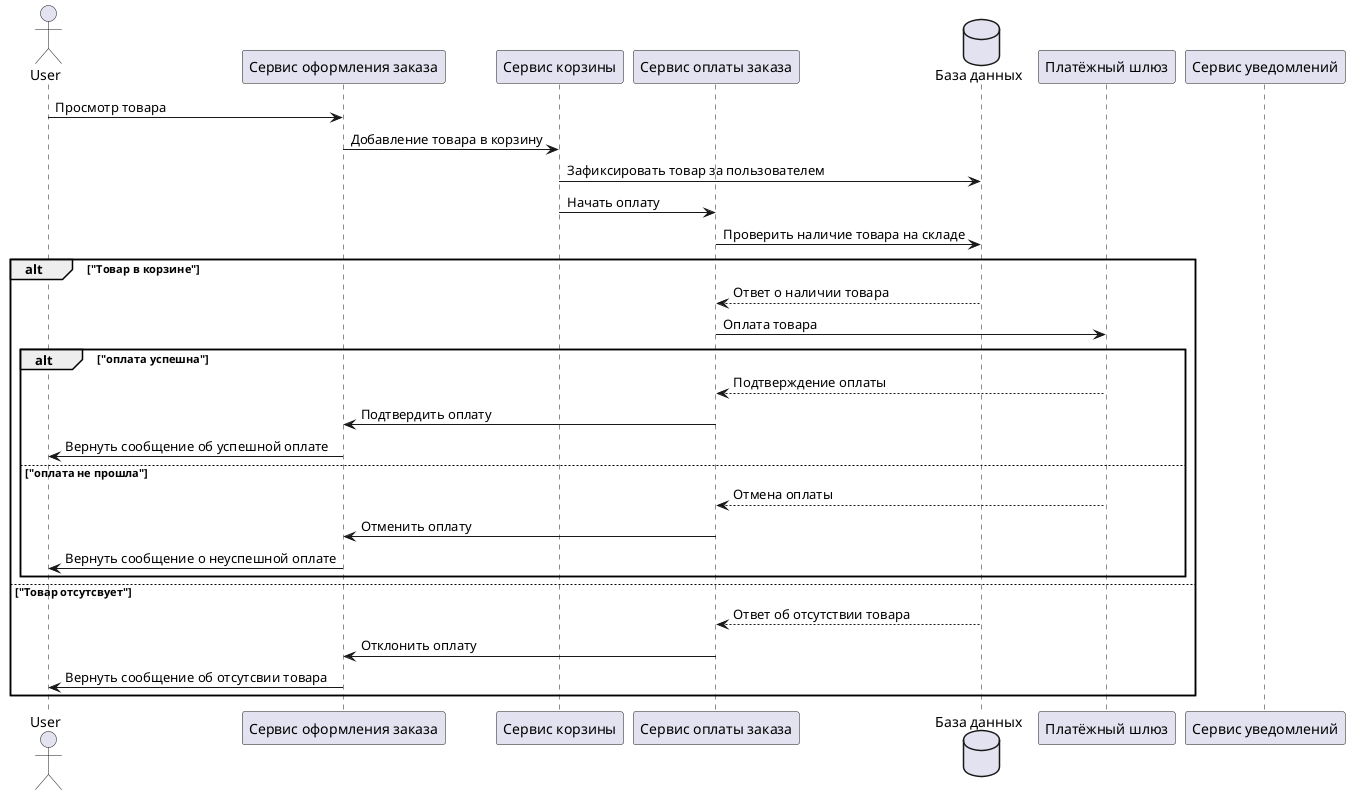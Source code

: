 @startuml
Actor User as user
participant "Сервис оформления заказа" as ordering_service
participant "Сервис корзины" as cart_service
participant "Сервис оплаты заказа" as order_payment_service
database    "База данных"    as db
participant "Платёжный шлюз" as payment_gateway
participant "Сервис уведомлений" as notification_service
user -> ordering_service : Просмотр товара
ordering_service -> cart_service: Добавление товара в корзину
cart_service -> db: Зафиксировать товар за пользователем
cart_service -> order_payment_service: Начать оплату
order_payment_service -> db: Проверить наличие товара на складе
alt "Товар в корзине"
   db --> order_payment_service: Ответ о наличии товара
   order_payment_service -> payment_gateway: Оплата товара
   alt "оплата успешна"
      payment_gateway --> order_payment_service: Подтверждение оплаты
      order_payment_service -> ordering_service: Подтвердить оплату
      ordering_service -> user: Вернуть сообщение об успешной оплате
   else "оплата не прошла"
      payment_gateway --> order_payment_service: Отмена оплаты
      order_payment_service -> ordering_service: Отменить оплату
      ordering_service -> user: Вернуть сообщение о неуспешной оплате
   end
else "Товар отсутсвует"
   db --> order_payment_service: Ответ об отсутствии товара
   order_payment_service -> ordering_service : Отклонить оплату
   ordering_service -> user: Вернуть сообщение об отсутсвии товара
end
@enduml
